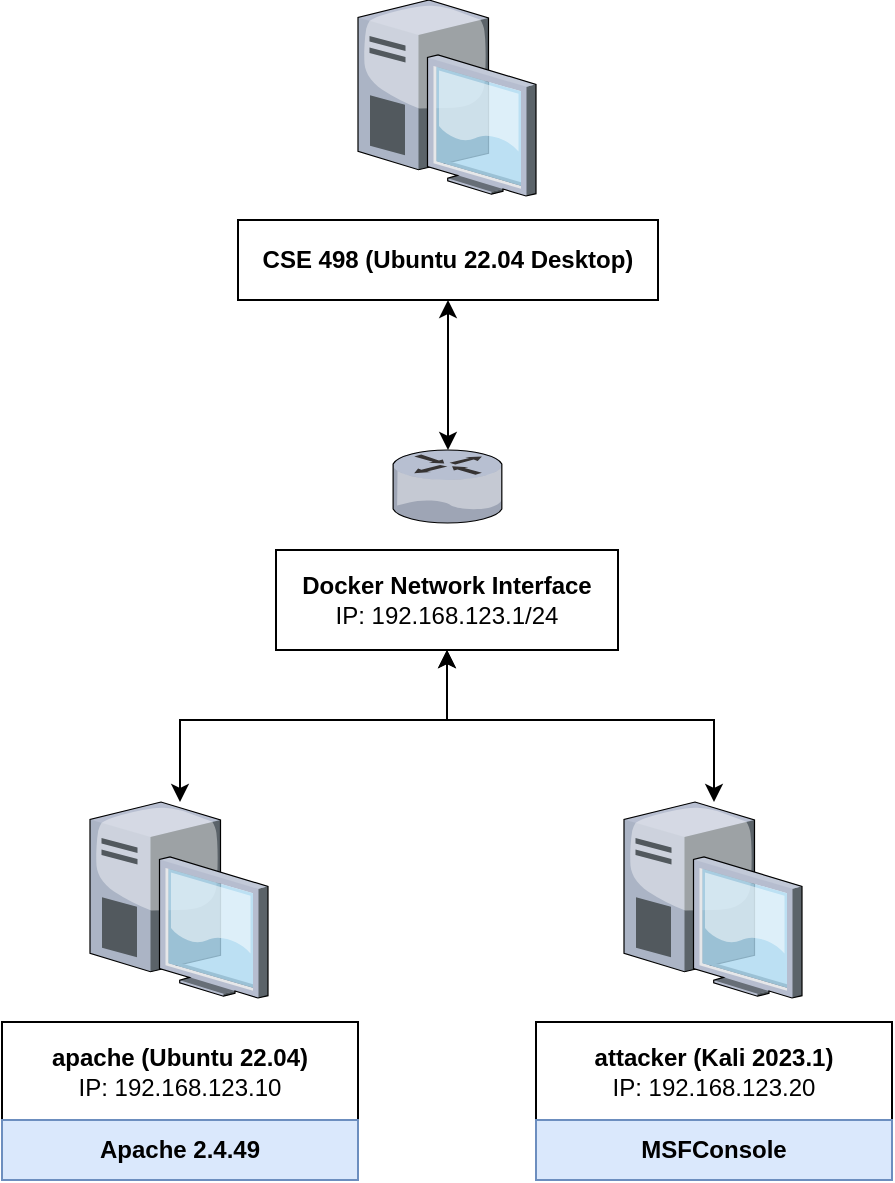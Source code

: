 <mxfile version="16.5.1" type="device"><diagram id="N5oOxUOwVUI959X1ClAX" name="Page-1"><mxGraphModel dx="252" dy="865" grid="1" gridSize="10" guides="1" tooltips="1" connect="1" arrows="1" fold="1" page="1" pageScale="1" pageWidth="850" pageHeight="1100" math="0" shadow="0"><root><mxCell id="0"/><mxCell id="1" parent="0"/><mxCell id="VeU3B7SSJXbU7xnzrqOM-1" value="" style="verticalLabelPosition=bottom;sketch=0;aspect=fixed;html=1;verticalAlign=top;strokeColor=none;align=center;outlineConnect=0;shape=mxgraph.citrix.desktop;" vertex="1" parent="1"><mxGeometry x="1466" y="591" width="89" height="98" as="geometry"/></mxCell><mxCell id="VeU3B7SSJXbU7xnzrqOM-2" value="&lt;b&gt;apache (Ubuntu 22.04)&lt;/b&gt;&lt;br&gt;IP: 192.168.123.10" style="rounded=0;whiteSpace=wrap;html=1;" vertex="1" parent="1"><mxGeometry x="1422" y="701" width="178" height="49" as="geometry"/></mxCell><mxCell id="VeU3B7SSJXbU7xnzrqOM-3" value="" style="verticalLabelPosition=bottom;sketch=0;aspect=fixed;html=1;verticalAlign=top;strokeColor=none;align=center;outlineConnect=0;shape=mxgraph.citrix.desktop;" vertex="1" parent="1"><mxGeometry x="1733" y="591" width="89" height="98" as="geometry"/></mxCell><mxCell id="VeU3B7SSJXbU7xnzrqOM-4" value="&lt;b&gt;attacker (Kali 2023.1)&lt;/b&gt;&lt;br&gt;IP: 192.168.123.20&lt;br&gt;" style="rounded=0;whiteSpace=wrap;html=1;" vertex="1" parent="1"><mxGeometry x="1689" y="701" width="178" height="49" as="geometry"/></mxCell><mxCell id="VeU3B7SSJXbU7xnzrqOM-5" value="" style="verticalLabelPosition=bottom;sketch=0;aspect=fixed;html=1;verticalAlign=top;strokeColor=none;align=center;outlineConnect=0;shape=mxgraph.citrix.desktop;" vertex="1" parent="1"><mxGeometry x="1600" y="190" width="89" height="98" as="geometry"/></mxCell><mxCell id="VeU3B7SSJXbU7xnzrqOM-6" style="edgeStyle=orthogonalEdgeStyle;rounded=0;orthogonalLoop=1;jettySize=auto;html=1;startArrow=classic;startFill=1;" edge="1" parent="1" source="VeU3B7SSJXbU7xnzrqOM-7" target="VeU3B7SSJXbU7xnzrqOM-11"><mxGeometry relative="1" as="geometry"/></mxCell><mxCell id="VeU3B7SSJXbU7xnzrqOM-7" value="&lt;b&gt;CSE 498 (Ubuntu 22.04 Desktop)&lt;/b&gt;" style="rounded=0;whiteSpace=wrap;html=1;" vertex="1" parent="1"><mxGeometry x="1540" y="300" width="210" height="40" as="geometry"/></mxCell><mxCell id="VeU3B7SSJXbU7xnzrqOM-8" style="edgeStyle=orthogonalEdgeStyle;rounded=0;orthogonalLoop=1;jettySize=auto;html=1;startArrow=classic;startFill=1;" edge="1" parent="1" source="VeU3B7SSJXbU7xnzrqOM-10" target="VeU3B7SSJXbU7xnzrqOM-1"><mxGeometry relative="1" as="geometry"><Array as="points"><mxPoint x="1645" y="550"/><mxPoint x="1511" y="550"/></Array></mxGeometry></mxCell><mxCell id="VeU3B7SSJXbU7xnzrqOM-9" style="edgeStyle=orthogonalEdgeStyle;rounded=0;orthogonalLoop=1;jettySize=auto;html=1;startArrow=classic;startFill=1;" edge="1" parent="1" source="VeU3B7SSJXbU7xnzrqOM-10" target="VeU3B7SSJXbU7xnzrqOM-3"><mxGeometry relative="1" as="geometry"><Array as="points"><mxPoint x="1645" y="550"/><mxPoint x="1778" y="550"/></Array></mxGeometry></mxCell><mxCell id="VeU3B7SSJXbU7xnzrqOM-10" value="Docker Network Interface&lt;br&gt;&lt;span style=&quot;font-weight: 400&quot;&gt;IP: 192.168.123.1/24&lt;/span&gt;" style="rounded=0;whiteSpace=wrap;html=1;fontStyle=1" vertex="1" parent="1"><mxGeometry x="1559" y="465" width="171" height="50" as="geometry"/></mxCell><mxCell id="VeU3B7SSJXbU7xnzrqOM-11" value="" style="verticalLabelPosition=bottom;sketch=0;aspect=fixed;html=1;verticalAlign=top;strokeColor=none;align=center;outlineConnect=0;shape=mxgraph.citrix.router;" vertex="1" parent="1"><mxGeometry x="1617.5" y="415" width="55" height="36.5" as="geometry"/></mxCell><mxCell id="VeU3B7SSJXbU7xnzrqOM-12" value="Apache 2.4.49" style="rounded=0;whiteSpace=wrap;html=1;fillColor=#dae8fc;strokeColor=#6c8ebf;fontStyle=1" vertex="1" parent="1"><mxGeometry x="1422" y="750" width="178" height="30" as="geometry"/></mxCell><mxCell id="VeU3B7SSJXbU7xnzrqOM-13" value="MSFConsole" style="rounded=0;whiteSpace=wrap;html=1;fillColor=#dae8fc;strokeColor=#6c8ebf;fontStyle=1" vertex="1" parent="1"><mxGeometry x="1689" y="750" width="178" height="30" as="geometry"/></mxCell></root></mxGraphModel></diagram></mxfile>
